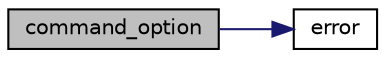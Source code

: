 digraph "command_option"
{
  edge [fontname="Helvetica",fontsize="10",labelfontname="Helvetica",labelfontsize="10"];
  node [fontname="Helvetica",fontsize="10",shape=record];
  rankdir="LR";
  Node8 [label="command_option",height=0.2,width=0.4,color="black", fillcolor="grey75", style="filled", fontcolor="black"];
  Node8 -> Node9 [color="midnightblue",fontsize="10",style="solid"];
  Node9 [label="error",height=0.2,width=0.4,color="black", fillcolor="white", style="filled",URL="$mon_8c.html#aad9796c174f7ef5d226cd169f2520fd5"];
}
